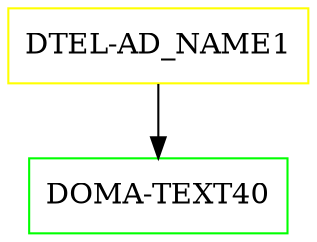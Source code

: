 digraph G {
  "DTEL-AD_NAME1" [shape=box,color=yellow];
  "DOMA-TEXT40" [shape=box,color=green,URL="./DOMA_TEXT40.html"];
  "DTEL-AD_NAME1" -> "DOMA-TEXT40";
}

